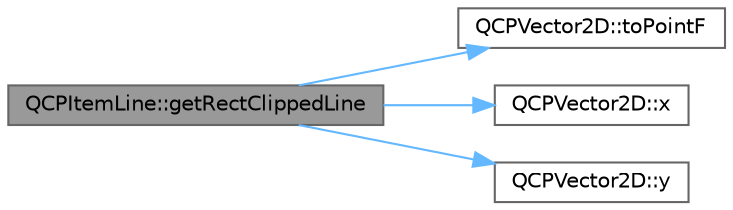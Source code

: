 digraph "QCPItemLine::getRectClippedLine"
{
 // LATEX_PDF_SIZE
  bgcolor="transparent";
  edge [fontname=Helvetica,fontsize=10,labelfontname=Helvetica,labelfontsize=10];
  node [fontname=Helvetica,fontsize=10,shape=box,height=0.2,width=0.4];
  rankdir="LR";
  Node1 [label="QCPItemLine::getRectClippedLine",height=0.2,width=0.4,color="gray40", fillcolor="grey60", style="filled", fontcolor="black",tooltip=" "];
  Node1 -> Node2 [color="steelblue1",style="solid"];
  Node2 [label="QCPVector2D::toPointF",height=0.2,width=0.4,color="grey40", fillcolor="white", style="filled",URL="$class_q_c_p_vector2_d.html#acd7af3f4a62833ada58be3f3021dbbac",tooltip=" "];
  Node1 -> Node3 [color="steelblue1",style="solid"];
  Node3 [label="QCPVector2D::x",height=0.2,width=0.4,color="grey40", fillcolor="white", style="filled",URL="$class_q_c_p_vector2_d.html#a4a099e1f9788d52cb46deb8139aa6195",tooltip=" "];
  Node1 -> Node4 [color="steelblue1",style="solid"];
  Node4 [label="QCPVector2D::y",height=0.2,width=0.4,color="grey40", fillcolor="white", style="filled",URL="$class_q_c_p_vector2_d.html#a6398fb643ba380d7961a4b208f4eecf1",tooltip=" "];
}
